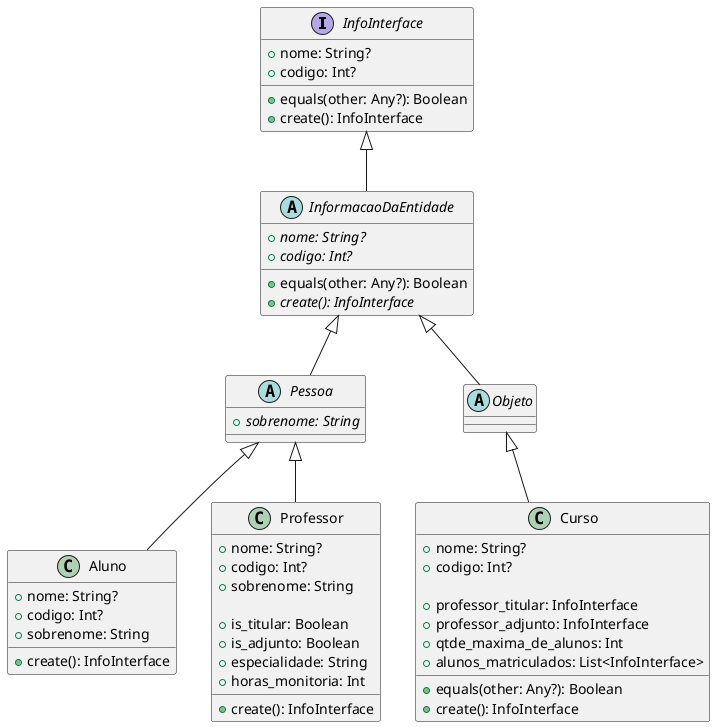 @startuml

interface InfoInterface {
    + nome: String?
    + codigo: Int?

    + equals(other: Any?): Boolean
    + create(): InfoInterface
}

abstract InformacaoDaEntidade {
    + {abstract} nome: String?
    + {abstract} codigo: Int?

    + equals(other: Any?): Boolean
    + {abstract} create(): InfoInterface
}
InfoInterface <|-- InformacaoDaEntidade

abstract Pessoa {
    + {abstract} sobrenome: String
}

class Aluno {
    + nome: String?
    + codigo: Int?
    + sobrenome: String
    + create(): InfoInterface
}

InformacaoDaEntidade <|-- Pessoa
Pessoa <|-- Aluno

abstract Objeto

class Curso {
    + nome: String?
    + codigo: Int?

    + professor_titular: InfoInterface
    + professor_adjunto: InfoInterface
    + qtde_maxima_de_alunos: Int
    + alunos_matriculados: List<InfoInterface>

    + equals(other: Any?): Boolean
    + create(): InfoInterface
}

InformacaoDaEntidade <|-- Objeto
Objeto <|-- Curso

class Professor {
    + nome: String?
    + codigo: Int?
    + sobrenome: String

    + is_titular: Boolean
    + is_adjunto: Boolean
    + especialidade: String
    + horas_monitoria: Int

    + create(): InfoInterface
}

Pessoa <|-- Professor

'class Matricula {
'    + aluno: InfoInterface
'    + curso: InfoInterface
'    + data_matricula: Date
'}
'
'InfoInterface *- Matricula

@enduml